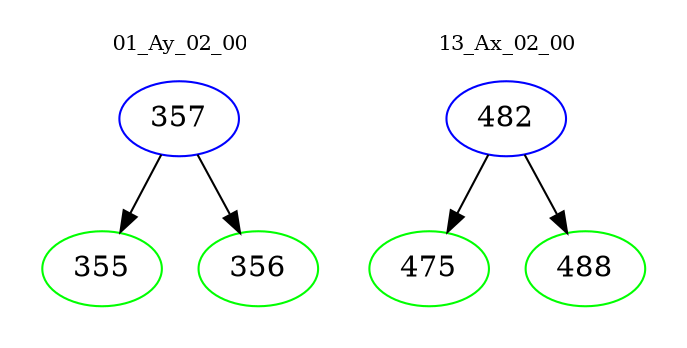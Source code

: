 digraph{
subgraph cluster_0 {
color = white
label = "01_Ay_02_00";
fontsize=10;
T0_357 [label="357", color="blue"]
T0_357 -> T0_355 [color="black"]
T0_355 [label="355", color="green"]
T0_357 -> T0_356 [color="black"]
T0_356 [label="356", color="green"]
}
subgraph cluster_1 {
color = white
label = "13_Ax_02_00";
fontsize=10;
T1_482 [label="482", color="blue"]
T1_482 -> T1_475 [color="black"]
T1_475 [label="475", color="green"]
T1_482 -> T1_488 [color="black"]
T1_488 [label="488", color="green"]
}
}
